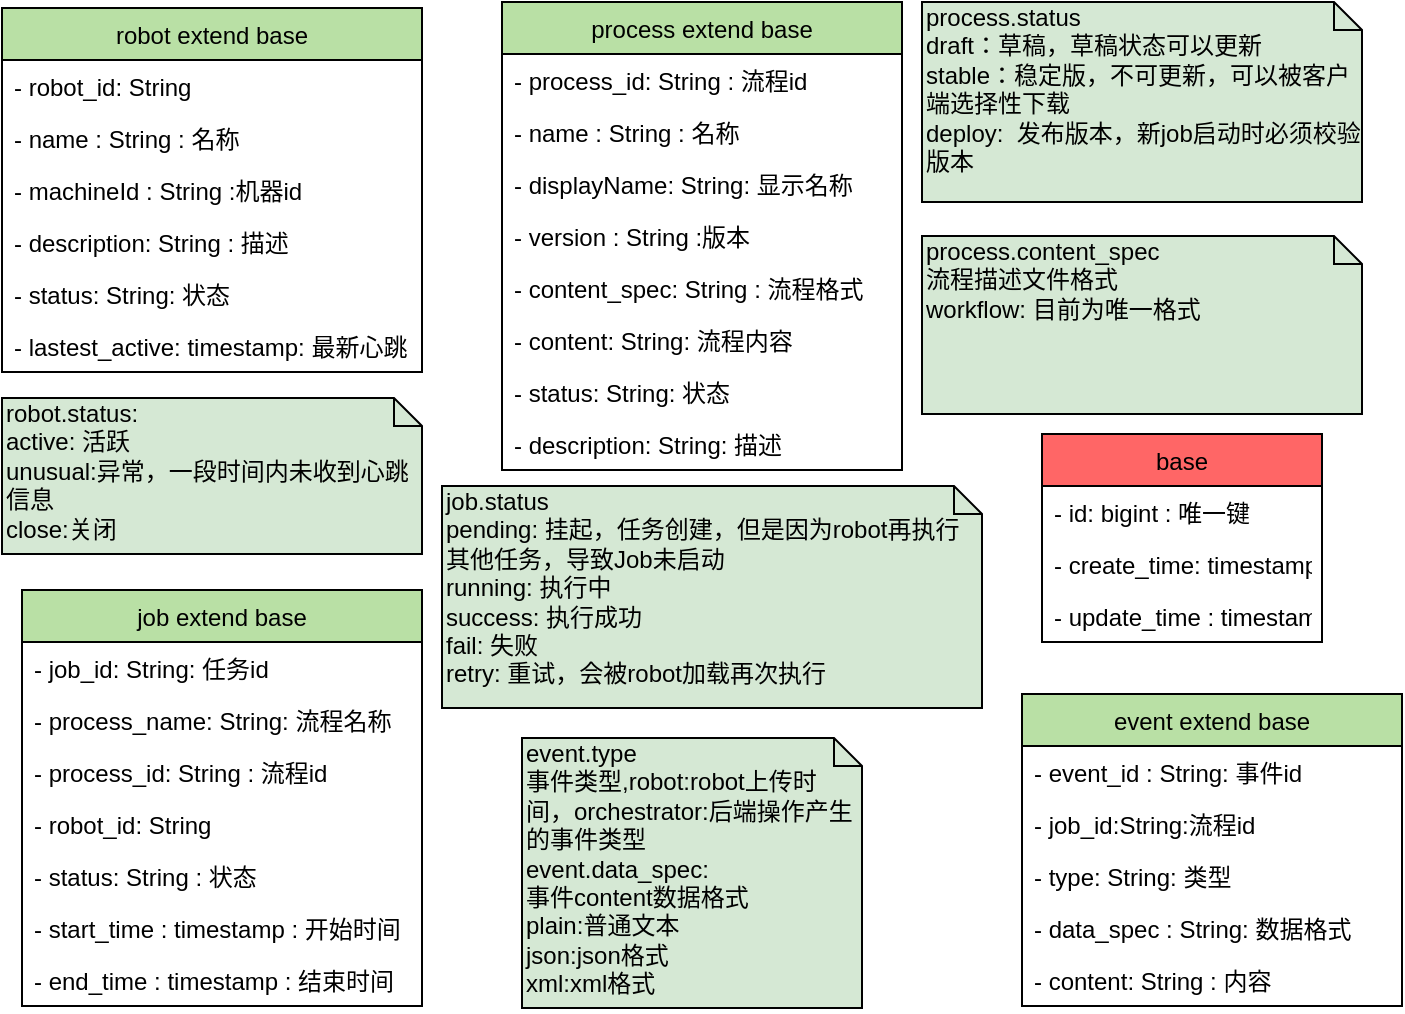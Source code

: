 <mxfile version="10.6.7" type="github"><diagram id="f2SCL8R1NlFrQqkAec52" name="Page-1"><mxGraphModel dx="1394" dy="747" grid="1" gridSize="10" guides="1" tooltips="1" connect="1" arrows="1" fold="1" page="1" pageScale="1" pageWidth="827" pageHeight="1169" math="0" shadow="0"><root><mxCell id="0"/><mxCell id="1" parent="0"/><mxCell id="EQfbkhNhaTaxzddOKtHz-1" value="robot extend base" style="swimlane;fontStyle=0;childLayout=stackLayout;horizontal=1;startSize=26;fillColor=#B9E0A5;horizontalStack=0;resizeParent=1;resizeParentMax=0;resizeLast=0;collapsible=1;marginBottom=0;flipH=0;flipV=0;aspect=fixed;" parent="1" vertex="1"><mxGeometry x="100" y="247" width="210" height="182" as="geometry"><mxRectangle x="100" y="67" width="60" height="26" as="alternateBounds"/></mxGeometry></mxCell><mxCell id="EQfbkhNhaTaxzddOKtHz-35" value="- robot_id: String " style="text;strokeColor=none;fillColor=none;align=left;verticalAlign=top;spacingLeft=4;spacingRight=4;overflow=hidden;rotatable=0;points=[[0,0.5],[1,0.5]];portConstraint=eastwest;" parent="EQfbkhNhaTaxzddOKtHz-1" vertex="1"><mxGeometry y="26" width="210" height="26" as="geometry"/></mxCell><mxCell id="EQfbkhNhaTaxzddOKtHz-2" value="- name : String : 名称&#10;&#10;" style="text;strokeColor=none;fillColor=none;align=left;verticalAlign=top;spacingLeft=4;spacingRight=4;overflow=hidden;rotatable=0;points=[[0,0.5],[1,0.5]];portConstraint=eastwest;" parent="EQfbkhNhaTaxzddOKtHz-1" vertex="1"><mxGeometry y="52" width="210" height="26" as="geometry"/></mxCell><mxCell id="EQfbkhNhaTaxzddOKtHz-3" value="- machineId : String :机器id" style="text;strokeColor=none;fillColor=none;align=left;verticalAlign=top;spacingLeft=4;spacingRight=4;overflow=hidden;rotatable=0;points=[[0,0.5],[1,0.5]];portConstraint=eastwest;" parent="EQfbkhNhaTaxzddOKtHz-1" vertex="1"><mxGeometry y="78" width="210" height="26" as="geometry"/></mxCell><mxCell id="EQfbkhNhaTaxzddOKtHz-25" value="- description: String : 描述" style="text;strokeColor=none;fillColor=none;align=left;verticalAlign=top;spacingLeft=4;spacingRight=4;overflow=hidden;rotatable=0;points=[[0,0.5],[1,0.5]];portConstraint=eastwest;" parent="EQfbkhNhaTaxzddOKtHz-1" vertex="1"><mxGeometry y="104" width="210" height="26" as="geometry"/></mxCell><mxCell id="EQfbkhNhaTaxzddOKtHz-50" value="- status: String: 状态" style="text;strokeColor=none;fillColor=none;align=left;verticalAlign=top;spacingLeft=4;spacingRight=4;overflow=hidden;rotatable=0;points=[[0,0.5],[1,0.5]];portConstraint=eastwest;" parent="EQfbkhNhaTaxzddOKtHz-1" vertex="1"><mxGeometry y="130" width="210" height="26" as="geometry"/></mxCell><mxCell id="EQfbkhNhaTaxzddOKtHz-51" value="- lastest_active: timestamp: 最新心跳" style="text;strokeColor=none;fillColor=none;align=left;verticalAlign=top;spacingLeft=4;spacingRight=4;overflow=hidden;rotatable=0;points=[[0,0.5],[1,0.5]];portConstraint=eastwest;" parent="EQfbkhNhaTaxzddOKtHz-1" vertex="1"><mxGeometry y="156" width="210" height="26" as="geometry"/></mxCell><mxCell id="EQfbkhNhaTaxzddOKtHz-5" value="process extend base" style="swimlane;fontStyle=0;childLayout=stackLayout;horizontal=1;startSize=26;fillColor=#B9E0A5;horizontalStack=0;resizeParent=1;resizeParentMax=0;resizeLast=0;collapsible=1;marginBottom=0;" parent="1" vertex="1"><mxGeometry x="350" y="244" width="200" height="234" as="geometry"/></mxCell><mxCell id="EQfbkhNhaTaxzddOKtHz-33" value="- process_id: String : 流程id" style="text;strokeColor=none;fillColor=none;align=left;verticalAlign=top;spacingLeft=4;spacingRight=4;overflow=hidden;rotatable=0;points=[[0,0.5],[1,0.5]];portConstraint=eastwest;" parent="EQfbkhNhaTaxzddOKtHz-5" vertex="1"><mxGeometry y="26" width="200" height="26" as="geometry"/></mxCell><mxCell id="EQfbkhNhaTaxzddOKtHz-6" value="- name : String : 名称" style="text;strokeColor=none;fillColor=none;align=left;verticalAlign=top;spacingLeft=4;spacingRight=4;overflow=hidden;rotatable=0;points=[[0,0.5],[1,0.5]];portConstraint=eastwest;" parent="EQfbkhNhaTaxzddOKtHz-5" vertex="1"><mxGeometry y="52" width="200" height="26" as="geometry"/></mxCell><mxCell id="re47Bw9MELxn8hCHC5fL-1" value="- displayName: String: 显示名称" style="text;strokeColor=none;fillColor=none;align=left;verticalAlign=top;spacingLeft=4;spacingRight=4;overflow=hidden;rotatable=0;points=[[0,0.5],[1,0.5]];portConstraint=eastwest;" vertex="1" parent="EQfbkhNhaTaxzddOKtHz-5"><mxGeometry y="78" width="200" height="26" as="geometry"/></mxCell><mxCell id="EQfbkhNhaTaxzddOKtHz-7" value="- version : String :版本" style="text;strokeColor=none;fillColor=none;align=left;verticalAlign=top;spacingLeft=4;spacingRight=4;overflow=hidden;rotatable=0;points=[[0,0.5],[1,0.5]];portConstraint=eastwest;" parent="EQfbkhNhaTaxzddOKtHz-5" vertex="1"><mxGeometry y="104" width="200" height="26" as="geometry"/></mxCell><mxCell id="EQfbkhNhaTaxzddOKtHz-47" value="- content_spec: String : 流程格式" style="text;strokeColor=none;fillColor=none;align=left;verticalAlign=top;spacingLeft=4;spacingRight=4;overflow=hidden;rotatable=0;points=[[0,0.5],[1,0.5]];portConstraint=eastwest;" parent="EQfbkhNhaTaxzddOKtHz-5" vertex="1"><mxGeometry y="130" width="200" height="26" as="geometry"/></mxCell><mxCell id="EQfbkhNhaTaxzddOKtHz-46" value="- content: String: 流程内容" style="text;strokeColor=none;fillColor=none;align=left;verticalAlign=top;spacingLeft=4;spacingRight=4;overflow=hidden;rotatable=0;points=[[0,0.5],[1,0.5]];portConstraint=eastwest;" parent="EQfbkhNhaTaxzddOKtHz-5" vertex="1"><mxGeometry y="156" width="200" height="26" as="geometry"/></mxCell><mxCell id="EQfbkhNhaTaxzddOKtHz-27" value="- status: String: 状态" style="text;strokeColor=none;fillColor=none;align=left;verticalAlign=top;spacingLeft=4;spacingRight=4;overflow=hidden;rotatable=0;points=[[0,0.5],[1,0.5]];portConstraint=eastwest;" parent="EQfbkhNhaTaxzddOKtHz-5" vertex="1"><mxGeometry y="182" width="200" height="26" as="geometry"/></mxCell><mxCell id="EQfbkhNhaTaxzddOKtHz-26" value="- description: String: 描述" style="text;strokeColor=none;fillColor=none;align=left;verticalAlign=top;spacingLeft=4;spacingRight=4;overflow=hidden;rotatable=0;points=[[0,0.5],[1,0.5]];portConstraint=eastwest;" parent="EQfbkhNhaTaxzddOKtHz-5" vertex="1"><mxGeometry y="208" width="200" height="26" as="geometry"/></mxCell><mxCell id="EQfbkhNhaTaxzddOKtHz-21" value="base" style="swimlane;fontStyle=0;childLayout=stackLayout;horizontal=1;startSize=26;fillColor=#FF6666;horizontalStack=0;resizeParent=1;resizeParentMax=0;resizeLast=0;collapsible=1;marginBottom=0;" parent="1" vertex="1"><mxGeometry x="620" y="460" width="140" height="104" as="geometry"/></mxCell><mxCell id="EQfbkhNhaTaxzddOKtHz-12" value="- id: bigint : 唯一键" style="text;strokeColor=none;fillColor=none;align=left;verticalAlign=top;spacingLeft=4;spacingRight=4;overflow=hidden;rotatable=0;points=[[0,0.5],[1,0.5]];portConstraint=eastwest;" parent="EQfbkhNhaTaxzddOKtHz-21" vertex="1"><mxGeometry y="26" width="140" height="26" as="geometry"/></mxCell><mxCell id="EQfbkhNhaTaxzddOKtHz-13" value="- create_time: timestamp : 创建时间" style="text;strokeColor=none;fillColor=none;align=left;verticalAlign=top;spacingLeft=4;spacingRight=4;overflow=hidden;rotatable=0;points=[[0,0.5],[1,0.5]];portConstraint=eastwest;" parent="EQfbkhNhaTaxzddOKtHz-21" vertex="1"><mxGeometry y="52" width="140" height="26" as="geometry"/></mxCell><mxCell id="EQfbkhNhaTaxzddOKtHz-14" value="- update_time : timestamp: 更新时间" style="text;strokeColor=none;fillColor=none;align=left;verticalAlign=top;spacingLeft=4;spacingRight=4;overflow=hidden;rotatable=0;points=[[0,0.5],[1,0.5]];portConstraint=eastwest;" parent="EQfbkhNhaTaxzddOKtHz-21" vertex="1"><mxGeometry y="78" width="140" height="26" as="geometry"/></mxCell><mxCell id="EQfbkhNhaTaxzddOKtHz-28" value="process.status&lt;br&gt;draft：草稿，草稿状态可以更新&lt;br&gt;stable：稳定版，不可更新，可以被客户端选择性下载&lt;br&gt;deploy: &amp;nbsp;发布版本，新job启动时必须校验版本&lt;br&gt;" style="shape=note;whiteSpace=wrap;html=1;size=14;verticalAlign=top;align=left;spacingTop=-6;fillColor=#D5E8D4;" parent="1" vertex="1"><mxGeometry x="560" y="244" width="220" height="100" as="geometry"/></mxCell><mxCell id="EQfbkhNhaTaxzddOKtHz-29" value="job extend base" style="swimlane;fontStyle=0;childLayout=stackLayout;horizontal=1;startSize=26;fillColor=#B9E0A5;horizontalStack=0;resizeParent=1;resizeParentMax=0;resizeLast=0;collapsible=1;marginBottom=0;" parent="1" vertex="1"><mxGeometry x="110" y="538" width="200" height="208" as="geometry"/></mxCell><mxCell id="EQfbkhNhaTaxzddOKtHz-30" value="- job_id: String: 任务id" style="text;strokeColor=none;fillColor=none;align=left;verticalAlign=top;spacingLeft=4;spacingRight=4;overflow=hidden;rotatable=0;points=[[0,0.5],[1,0.5]];portConstraint=eastwest;" parent="EQfbkhNhaTaxzddOKtHz-29" vertex="1"><mxGeometry y="26" width="200" height="26" as="geometry"/></mxCell><mxCell id="EQfbkhNhaTaxzddOKtHz-31" value="- process_name: String: 流程名称" style="text;strokeColor=none;fillColor=none;align=left;verticalAlign=top;spacingLeft=4;spacingRight=4;overflow=hidden;rotatable=0;points=[[0,0.5],[1,0.5]];portConstraint=eastwest;" parent="EQfbkhNhaTaxzddOKtHz-29" vertex="1"><mxGeometry y="52" width="200" height="26" as="geometry"/></mxCell><mxCell id="EQfbkhNhaTaxzddOKtHz-32" value="- process_id: String : 流程id&#10;&#10;" style="text;strokeColor=none;fillColor=none;align=left;verticalAlign=top;spacingLeft=4;spacingRight=4;overflow=hidden;rotatable=0;points=[[0,0.5],[1,0.5]];portConstraint=eastwest;" parent="EQfbkhNhaTaxzddOKtHz-29" vertex="1"><mxGeometry y="78" width="200" height="26" as="geometry"/></mxCell><mxCell id="EQfbkhNhaTaxzddOKtHz-34" value="- robot_id: String&#10;&#10;" style="text;strokeColor=none;fillColor=none;align=left;verticalAlign=top;spacingLeft=4;spacingRight=4;overflow=hidden;rotatable=0;points=[[0,0.5],[1,0.5]];portConstraint=eastwest;" parent="EQfbkhNhaTaxzddOKtHz-29" vertex="1"><mxGeometry y="104" width="200" height="26" as="geometry"/></mxCell><mxCell id="EQfbkhNhaTaxzddOKtHz-36" value="- status: String : 状态" style="text;strokeColor=none;fillColor=none;align=left;verticalAlign=top;spacingLeft=4;spacingRight=4;overflow=hidden;rotatable=0;points=[[0,0.5],[1,0.5]];portConstraint=eastwest;" parent="EQfbkhNhaTaxzddOKtHz-29" vertex="1"><mxGeometry y="130" width="200" height="26" as="geometry"/></mxCell><mxCell id="EQfbkhNhaTaxzddOKtHz-37" value="- start_time : timestamp : 开始时间" style="text;strokeColor=none;fillColor=none;align=left;verticalAlign=top;spacingLeft=4;spacingRight=4;overflow=hidden;rotatable=0;points=[[0,0.5],[1,0.5]];portConstraint=eastwest;" parent="EQfbkhNhaTaxzddOKtHz-29" vertex="1"><mxGeometry y="156" width="200" height="26" as="geometry"/></mxCell><mxCell id="EQfbkhNhaTaxzddOKtHz-38" value="- end_time : timestamp : 结束时间" style="text;strokeColor=none;fillColor=none;align=left;verticalAlign=top;spacingLeft=4;spacingRight=4;overflow=hidden;rotatable=0;points=[[0,0.5],[1,0.5]];portConstraint=eastwest;" parent="EQfbkhNhaTaxzddOKtHz-29" vertex="1"><mxGeometry y="182" width="200" height="26" as="geometry"/></mxCell><mxCell id="EQfbkhNhaTaxzddOKtHz-39" value="job.status&lt;br&gt;pending: 挂起，任务创建，但是因为robot再执行其他任务，导致Job未启动&lt;br&gt;running: 执行中&lt;br&gt;success: 执行成功&lt;br&gt;fail: 失败&lt;br&gt;retry: 重试，会被robot加载再次执行&lt;br&gt;" style="shape=note;whiteSpace=wrap;html=1;size=14;verticalAlign=top;align=left;spacingTop=-6;fillColor=#D5E8D4;" parent="1" vertex="1"><mxGeometry x="320" y="486" width="270" height="111" as="geometry"/></mxCell><mxCell id="EQfbkhNhaTaxzddOKtHz-40" value="event extend base" style="swimlane;fontStyle=0;childLayout=stackLayout;horizontal=1;startSize=26;fillColor=#B9E0A5;horizontalStack=0;resizeParent=1;resizeParentMax=0;resizeLast=0;collapsible=1;marginBottom=0;" parent="1" vertex="1"><mxGeometry x="610" y="590" width="190" height="156" as="geometry"/></mxCell><mxCell id="EQfbkhNhaTaxzddOKtHz-41" value="- event_id : String: 事件id" style="text;strokeColor=none;fillColor=none;align=left;verticalAlign=top;spacingLeft=4;spacingRight=4;overflow=hidden;rotatable=0;points=[[0,0.5],[1,0.5]];portConstraint=eastwest;" parent="EQfbkhNhaTaxzddOKtHz-40" vertex="1"><mxGeometry y="26" width="190" height="26" as="geometry"/></mxCell><mxCell id="EQfbkhNhaTaxzddOKtHz-42" value="- job_id:String:流程id" style="text;strokeColor=none;fillColor=none;align=left;verticalAlign=top;spacingLeft=4;spacingRight=4;overflow=hidden;rotatable=0;points=[[0,0.5],[1,0.5]];portConstraint=eastwest;" parent="EQfbkhNhaTaxzddOKtHz-40" vertex="1"><mxGeometry y="52" width="190" height="26" as="geometry"/></mxCell><mxCell id="EQfbkhNhaTaxzddOKtHz-43" value="- type: String: 类型&#10;&#10;" style="text;strokeColor=none;fillColor=none;align=left;verticalAlign=top;spacingLeft=4;spacingRight=4;overflow=hidden;rotatable=0;points=[[0,0.5],[1,0.5]];portConstraint=eastwest;" parent="EQfbkhNhaTaxzddOKtHz-40" vertex="1"><mxGeometry y="78" width="190" height="26" as="geometry"/></mxCell><mxCell id="EQfbkhNhaTaxzddOKtHz-45" value="- data_spec : String: 数据格式" style="text;strokeColor=none;fillColor=none;align=left;verticalAlign=top;spacingLeft=4;spacingRight=4;overflow=hidden;rotatable=0;points=[[0,0.5],[1,0.5]];portConstraint=eastwest;" parent="EQfbkhNhaTaxzddOKtHz-40" vertex="1"><mxGeometry y="104" width="190" height="26" as="geometry"/></mxCell><mxCell id="EQfbkhNhaTaxzddOKtHz-44" value="- content: String : 内容" style="text;strokeColor=none;fillColor=none;align=left;verticalAlign=top;spacingLeft=4;spacingRight=4;overflow=hidden;rotatable=0;points=[[0,0.5],[1,0.5]];portConstraint=eastwest;" parent="EQfbkhNhaTaxzddOKtHz-40" vertex="1"><mxGeometry y="130" width="190" height="26" as="geometry"/></mxCell><mxCell id="EQfbkhNhaTaxzddOKtHz-48" value="process.content_spec&lt;br&gt;流程描述文件格式&lt;br&gt;workflow: 目前为唯一格式&lt;br&gt;" style="shape=note;whiteSpace=wrap;html=1;size=14;verticalAlign=top;align=left;spacingTop=-6;fillColor=#D5E8D4;" parent="1" vertex="1"><mxGeometry x="560" y="361" width="220" height="89" as="geometry"/></mxCell><mxCell id="EQfbkhNhaTaxzddOKtHz-49" value="event.type&lt;br&gt;事件类型,robot:robot上传时间，orchestrator:后端操作产生的事件类型&lt;br&gt;event.data_spec:&lt;br&gt;事件content数据格式&lt;br&gt;plain:普通文本&lt;br&gt;json:json格式&lt;br&gt;xml:xml格式&lt;br&gt;" style="shape=note;whiteSpace=wrap;html=1;size=14;verticalAlign=top;align=left;spacingTop=-6;fillColor=#D5E8D4;" parent="1" vertex="1"><mxGeometry x="360" y="612" width="170" height="135" as="geometry"/></mxCell><mxCell id="EQfbkhNhaTaxzddOKtHz-52" value="robot.status:&lt;br&gt;active: 活跃&lt;br&gt;unusual:异常，一段时间内未收到心跳信息&lt;br&gt;close:关闭&lt;br&gt;" style="shape=note;whiteSpace=wrap;html=1;size=14;verticalAlign=top;align=left;spacingTop=-6;fillColor=#D5E8D4;" parent="1" vertex="1"><mxGeometry x="100" y="442" width="210" height="78" as="geometry"/></mxCell></root></mxGraphModel></diagram></mxfile>